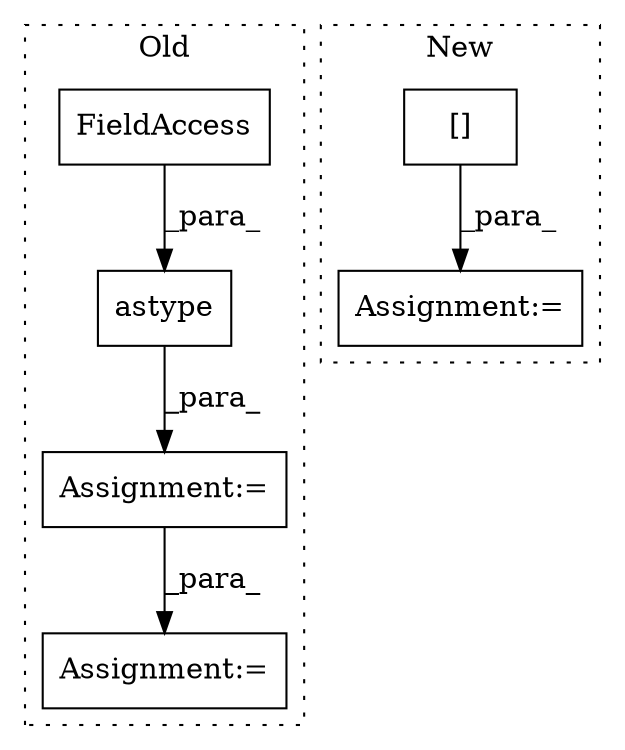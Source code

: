 digraph G {
subgraph cluster0 {
1 [label="astype" a="32" s="2678,2698" l="7,1" shape="box"];
3 [label="FieldAccess" a="22" s="2685" l="13" shape="box"];
4 [label="Assignment:=" a="7" s="2715" l="1" shape="box"];
5 [label="Assignment:=" a="7" s="2595" l="1" shape="box"];
label = "Old";
style="dotted";
}
subgraph cluster1 {
2 [label="[]" a="2" s="3694,3709" l="8,1" shape="box"];
6 [label="Assignment:=" a="7" s="3693" l="1" shape="box"];
label = "New";
style="dotted";
}
1 -> 5 [label="_para_"];
2 -> 6 [label="_para_"];
3 -> 1 [label="_para_"];
5 -> 4 [label="_para_"];
}